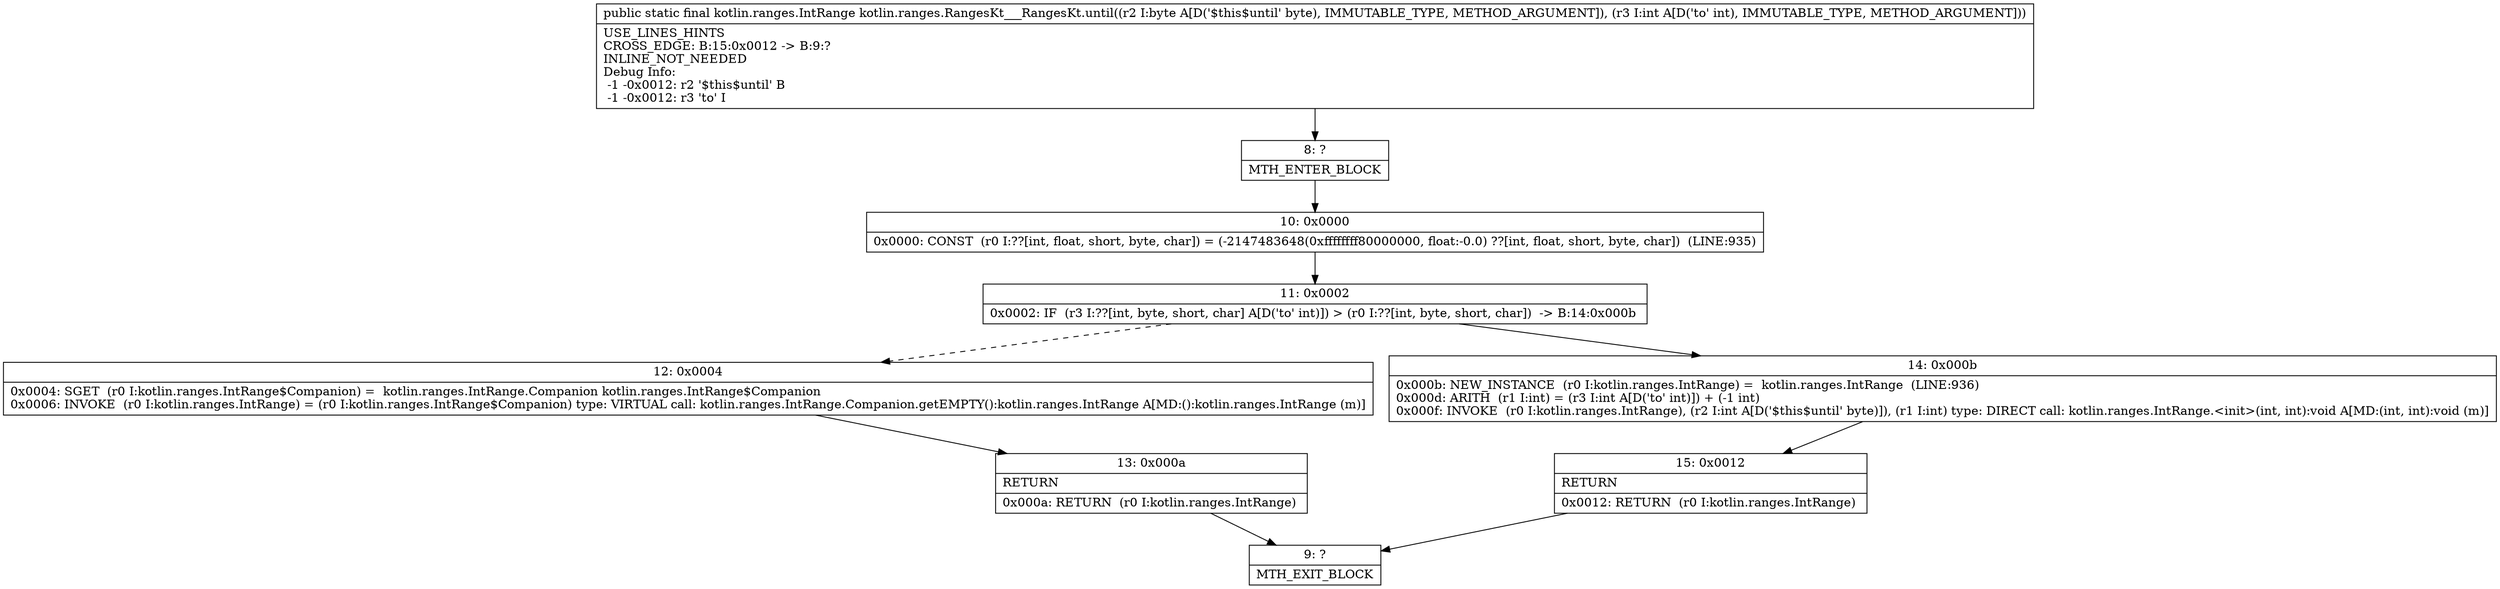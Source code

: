 digraph "CFG forkotlin.ranges.RangesKt___RangesKt.until(BI)Lkotlin\/ranges\/IntRange;" {
Node_8 [shape=record,label="{8\:\ ?|MTH_ENTER_BLOCK\l}"];
Node_10 [shape=record,label="{10\:\ 0x0000|0x0000: CONST  (r0 I:??[int, float, short, byte, char]) = (\-2147483648(0xffffffff80000000, float:\-0.0) ??[int, float, short, byte, char])  (LINE:935)\l}"];
Node_11 [shape=record,label="{11\:\ 0x0002|0x0002: IF  (r3 I:??[int, byte, short, char] A[D('to' int)]) \> (r0 I:??[int, byte, short, char])  \-\> B:14:0x000b \l}"];
Node_12 [shape=record,label="{12\:\ 0x0004|0x0004: SGET  (r0 I:kotlin.ranges.IntRange$Companion) =  kotlin.ranges.IntRange.Companion kotlin.ranges.IntRange$Companion \l0x0006: INVOKE  (r0 I:kotlin.ranges.IntRange) = (r0 I:kotlin.ranges.IntRange$Companion) type: VIRTUAL call: kotlin.ranges.IntRange.Companion.getEMPTY():kotlin.ranges.IntRange A[MD:():kotlin.ranges.IntRange (m)]\l}"];
Node_13 [shape=record,label="{13\:\ 0x000a|RETURN\l|0x000a: RETURN  (r0 I:kotlin.ranges.IntRange) \l}"];
Node_9 [shape=record,label="{9\:\ ?|MTH_EXIT_BLOCK\l}"];
Node_14 [shape=record,label="{14\:\ 0x000b|0x000b: NEW_INSTANCE  (r0 I:kotlin.ranges.IntRange) =  kotlin.ranges.IntRange  (LINE:936)\l0x000d: ARITH  (r1 I:int) = (r3 I:int A[D('to' int)]) + (\-1 int) \l0x000f: INVOKE  (r0 I:kotlin.ranges.IntRange), (r2 I:int A[D('$this$until' byte)]), (r1 I:int) type: DIRECT call: kotlin.ranges.IntRange.\<init\>(int, int):void A[MD:(int, int):void (m)]\l}"];
Node_15 [shape=record,label="{15\:\ 0x0012|RETURN\l|0x0012: RETURN  (r0 I:kotlin.ranges.IntRange) \l}"];
MethodNode[shape=record,label="{public static final kotlin.ranges.IntRange kotlin.ranges.RangesKt___RangesKt.until((r2 I:byte A[D('$this$until' byte), IMMUTABLE_TYPE, METHOD_ARGUMENT]), (r3 I:int A[D('to' int), IMMUTABLE_TYPE, METHOD_ARGUMENT]))  | USE_LINES_HINTS\lCROSS_EDGE: B:15:0x0012 \-\> B:9:?\lINLINE_NOT_NEEDED\lDebug Info:\l  \-1 \-0x0012: r2 '$this$until' B\l  \-1 \-0x0012: r3 'to' I\l}"];
MethodNode -> Node_8;Node_8 -> Node_10;
Node_10 -> Node_11;
Node_11 -> Node_12[style=dashed];
Node_11 -> Node_14;
Node_12 -> Node_13;
Node_13 -> Node_9;
Node_14 -> Node_15;
Node_15 -> Node_9;
}

